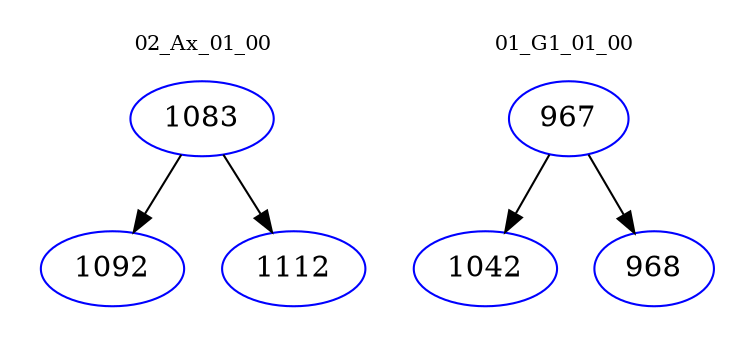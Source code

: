 digraph{
subgraph cluster_0 {
color = white
label = "02_Ax_01_00";
fontsize=10;
T0_1083 [label="1083", color="blue"]
T0_1083 -> T0_1092 [color="black"]
T0_1092 [label="1092", color="blue"]
T0_1083 -> T0_1112 [color="black"]
T0_1112 [label="1112", color="blue"]
}
subgraph cluster_1 {
color = white
label = "01_G1_01_00";
fontsize=10;
T1_967 [label="967", color="blue"]
T1_967 -> T1_1042 [color="black"]
T1_1042 [label="1042", color="blue"]
T1_967 -> T1_968 [color="black"]
T1_968 [label="968", color="blue"]
}
}
